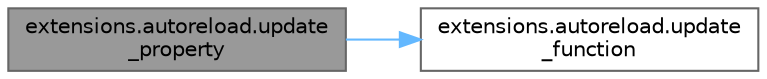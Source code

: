 digraph "extensions.autoreload.update_property"
{
 // LATEX_PDF_SIZE
  bgcolor="transparent";
  edge [fontname=Helvetica,fontsize=10,labelfontname=Helvetica,labelfontsize=10];
  node [fontname=Helvetica,fontsize=10,shape=box,height=0.2,width=0.4];
  rankdir="LR";
  Node1 [id="Node000001",label="extensions.autoreload.update\l_property",height=0.2,width=0.4,color="gray40", fillcolor="grey60", style="filled", fontcolor="black",tooltip=" "];
  Node1 -> Node2 [id="edge1_Node000001_Node000002",color="steelblue1",style="solid",tooltip=" "];
  Node2 [id="Node000002",label="extensions.autoreload.update\l_function",height=0.2,width=0.4,color="grey40", fillcolor="white", style="filled",URL="$namespaceextensions_1_1autoreload.html#a4c0cb04da40e0f86348790c21607b9d6",tooltip=" "];
}
